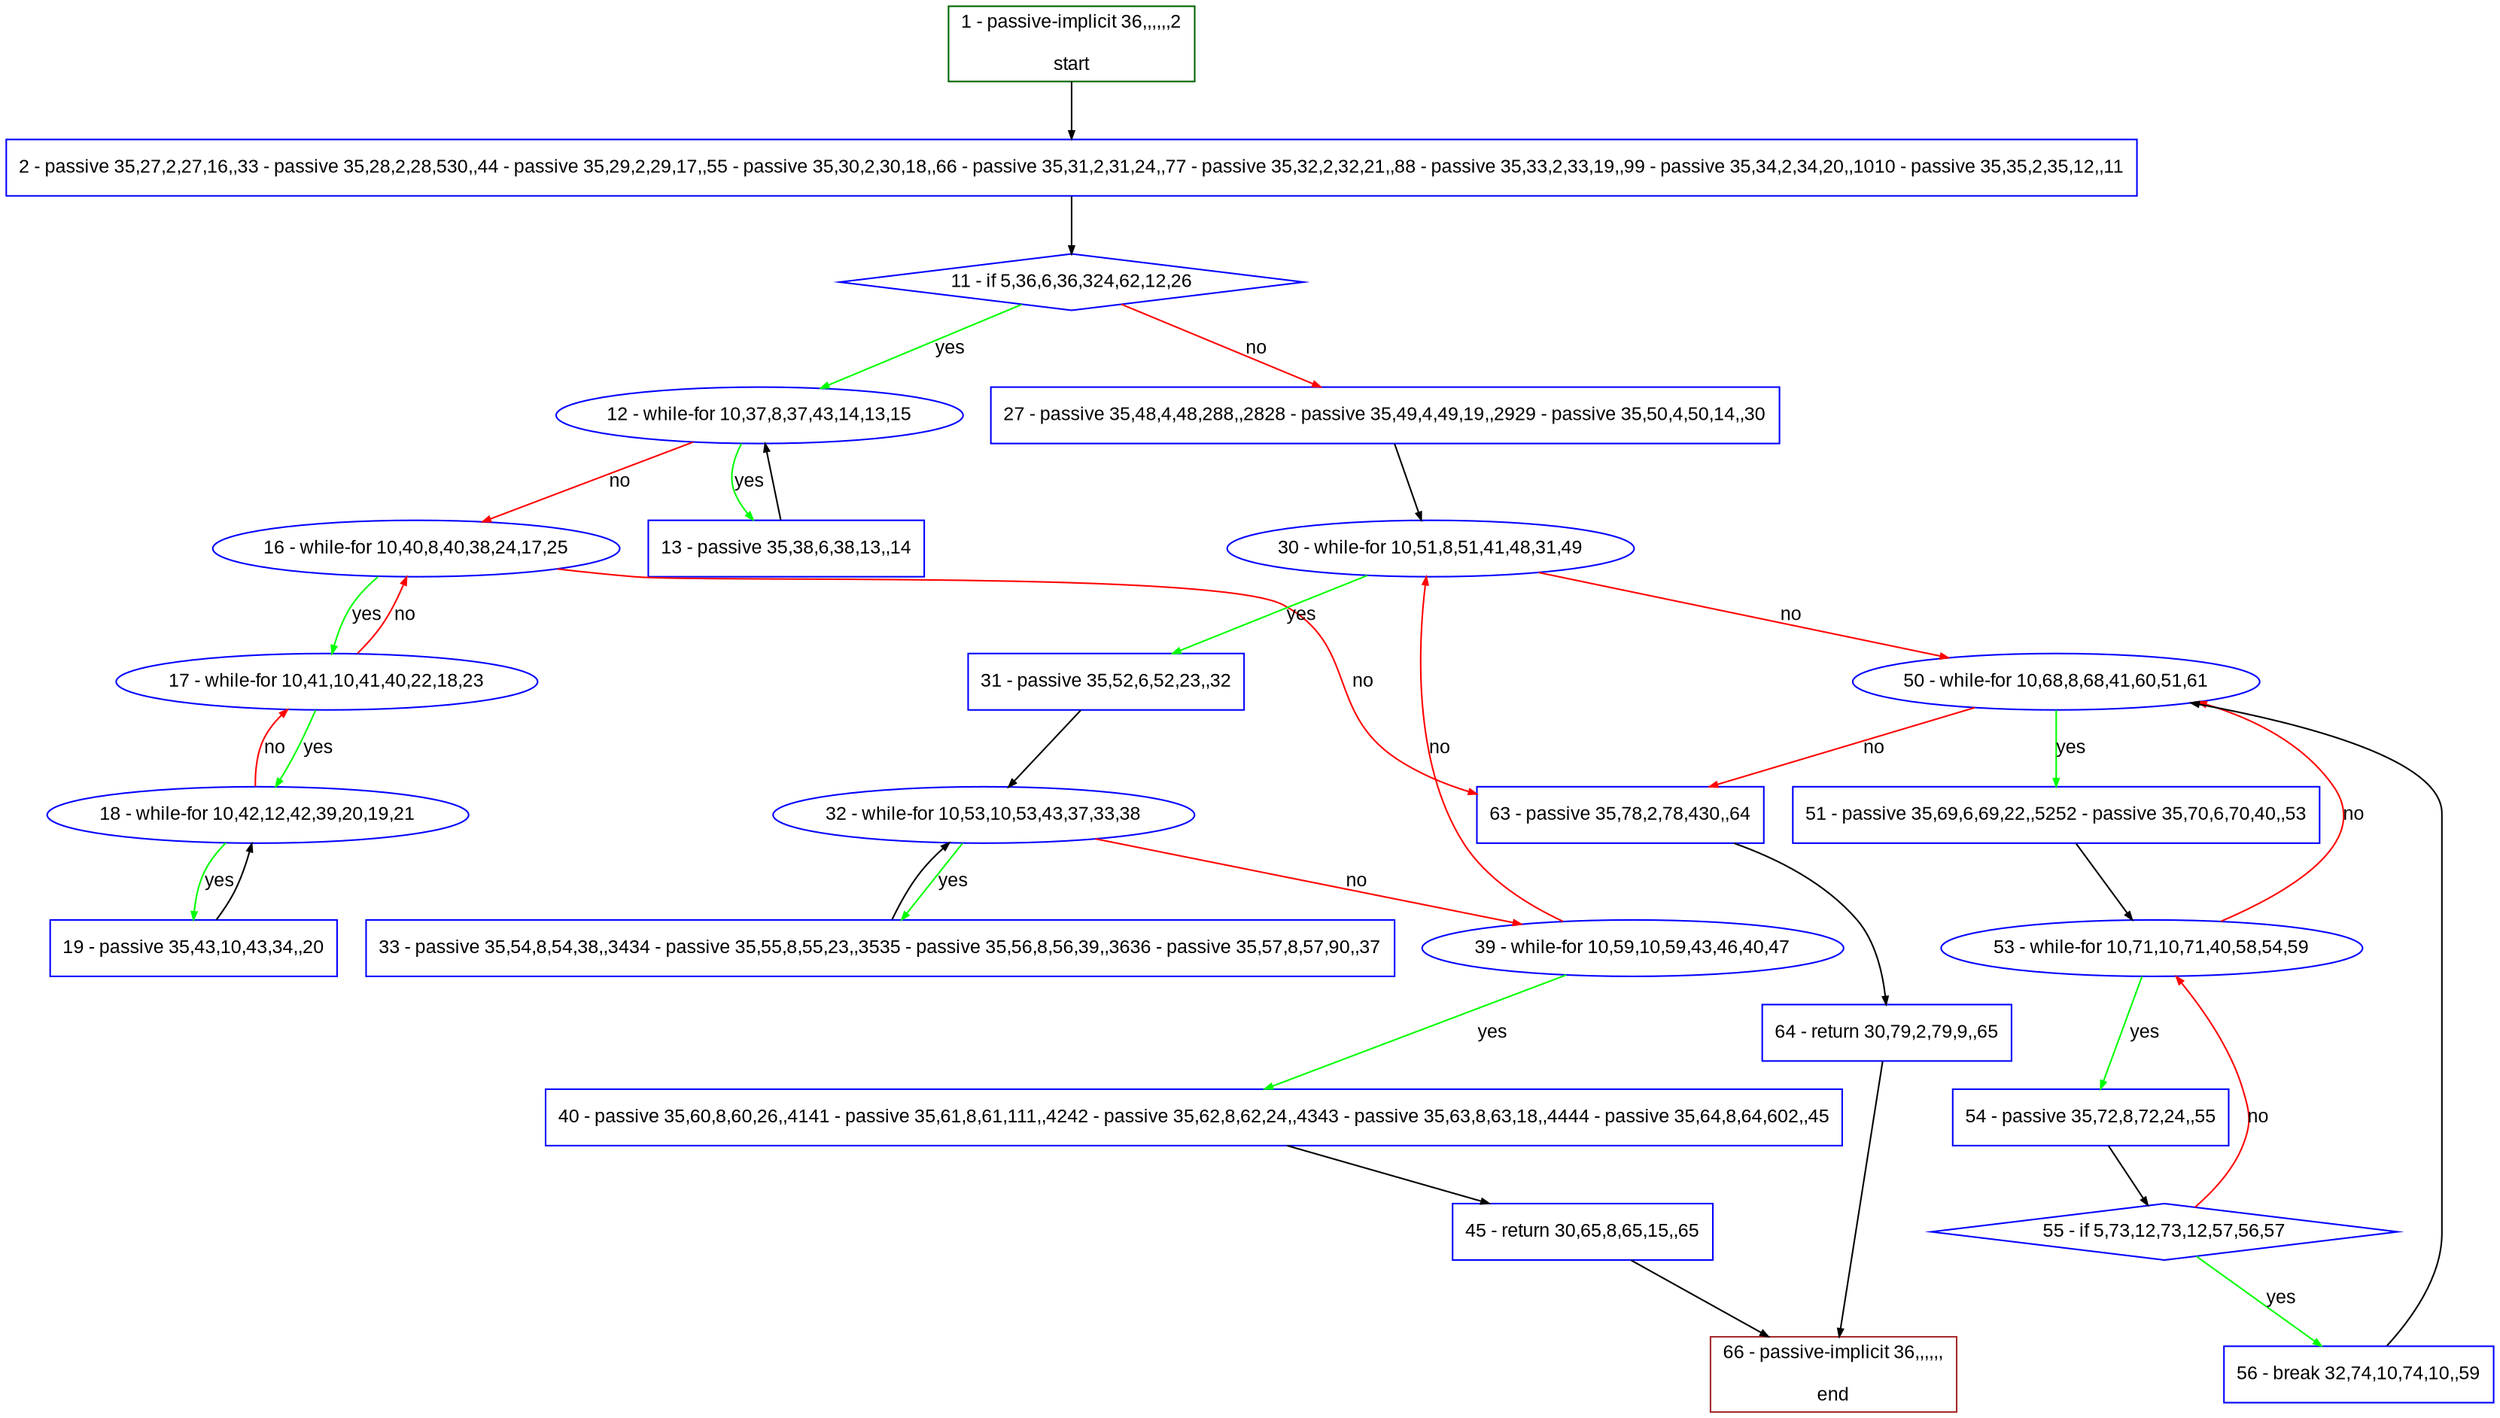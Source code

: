 digraph "" {
  graph [pack="true", label="", fontsize="12", packmode="clust", fontname="Arial", fillcolor="#FFFFCC", bgcolor="white", style="rounded,filled", compound="true"];
  node [node_initialized="no", label="", color="grey", fontsize="12", fillcolor="white", fontname="Arial", style="filled", shape="rectangle", compound="true", fixedsize="false"];
  edge [fontcolor="black", arrowhead="normal", arrowtail="none", arrowsize="0.5", ltail="", label="", color="black", fontsize="12", lhead="", fontname="Arial", dir="forward", compound="true"];
  __N1 [label="2 - passive 35,27,2,27,16,,33 - passive 35,28,2,28,530,,44 - passive 35,29,2,29,17,,55 - passive 35,30,2,30,18,,66 - passive 35,31,2,31,24,,77 - passive 35,32,2,32,21,,88 - passive 35,33,2,33,19,,99 - passive 35,34,2,34,20,,1010 - passive 35,35,2,35,12,,11", color="#0000ff", fillcolor="#ffffff", style="filled", shape="box"];
  __N2 [label="1 - passive-implicit 36,,,,,,2\n\nstart", color="#006400", fillcolor="#ffffff", style="filled", shape="box"];
  __N3 [label="11 - if 5,36,6,36,324,62,12,26", color="#0000ff", fillcolor="#ffffff", style="filled", shape="diamond"];
  __N4 [label="12 - while-for 10,37,8,37,43,14,13,15", color="#0000ff", fillcolor="#ffffff", style="filled", shape="oval"];
  __N5 [label="27 - passive 35,48,4,48,288,,2828 - passive 35,49,4,49,19,,2929 - passive 35,50,4,50,14,,30", color="#0000ff", fillcolor="#ffffff", style="filled", shape="box"];
  __N6 [label="13 - passive 35,38,6,38,13,,14", color="#0000ff", fillcolor="#ffffff", style="filled", shape="box"];
  __N7 [label="16 - while-for 10,40,8,40,38,24,17,25", color="#0000ff", fillcolor="#ffffff", style="filled", shape="oval"];
  __N8 [label="17 - while-for 10,41,10,41,40,22,18,23", color="#0000ff", fillcolor="#ffffff", style="filled", shape="oval"];
  __N9 [label="63 - passive 35,78,2,78,430,,64", color="#0000ff", fillcolor="#ffffff", style="filled", shape="box"];
  __N10 [label="18 - while-for 10,42,12,42,39,20,19,21", color="#0000ff", fillcolor="#ffffff", style="filled", shape="oval"];
  __N11 [label="19 - passive 35,43,10,43,34,,20", color="#0000ff", fillcolor="#ffffff", style="filled", shape="box"];
  __N12 [label="30 - while-for 10,51,8,51,41,48,31,49", color="#0000ff", fillcolor="#ffffff", style="filled", shape="oval"];
  __N13 [label="31 - passive 35,52,6,52,23,,32", color="#0000ff", fillcolor="#ffffff", style="filled", shape="box"];
  __N14 [label="50 - while-for 10,68,8,68,41,60,51,61", color="#0000ff", fillcolor="#ffffff", style="filled", shape="oval"];
  __N15 [label="32 - while-for 10,53,10,53,43,37,33,38", color="#0000ff", fillcolor="#ffffff", style="filled", shape="oval"];
  __N16 [label="33 - passive 35,54,8,54,38,,3434 - passive 35,55,8,55,23,,3535 - passive 35,56,8,56,39,,3636 - passive 35,57,8,57,90,,37", color="#0000ff", fillcolor="#ffffff", style="filled", shape="box"];
  __N17 [label="39 - while-for 10,59,10,59,43,46,40,47", color="#0000ff", fillcolor="#ffffff", style="filled", shape="oval"];
  __N18 [label="40 - passive 35,60,8,60,26,,4141 - passive 35,61,8,61,111,,4242 - passive 35,62,8,62,24,,4343 - passive 35,63,8,63,18,,4444 - passive 35,64,8,64,602,,45", color="#0000ff", fillcolor="#ffffff", style="filled", shape="box"];
  __N19 [label="45 - return 30,65,8,65,15,,65", color="#0000ff", fillcolor="#ffffff", style="filled", shape="box"];
  __N20 [label="66 - passive-implicit 36,,,,,,\n\nend", color="#a52a2a", fillcolor="#ffffff", style="filled", shape="box"];
  __N21 [label="51 - passive 35,69,6,69,22,,5252 - passive 35,70,6,70,40,,53", color="#0000ff", fillcolor="#ffffff", style="filled", shape="box"];
  __N22 [label="53 - while-for 10,71,10,71,40,58,54,59", color="#0000ff", fillcolor="#ffffff", style="filled", shape="oval"];
  __N23 [label="54 - passive 35,72,8,72,24,,55", color="#0000ff", fillcolor="#ffffff", style="filled", shape="box"];
  __N24 [label="55 - if 5,73,12,73,12,57,56,57", color="#0000ff", fillcolor="#ffffff", style="filled", shape="diamond"];
  __N25 [label="56 - break 32,74,10,74,10,,59", color="#0000ff", fillcolor="#ffffff", style="filled", shape="box"];
  __N26 [label="64 - return 30,79,2,79,9,,65", color="#0000ff", fillcolor="#ffffff", style="filled", shape="box"];
  __N2 -> __N1 [arrowhead="normal", arrowtail="none", color="#000000", label="", dir="forward"];
  __N1 -> __N3 [arrowhead="normal", arrowtail="none", color="#000000", label="", dir="forward"];
  __N3 -> __N4 [arrowhead="normal", arrowtail="none", color="#00ff00", label="yes", dir="forward"];
  __N3 -> __N5 [arrowhead="normal", arrowtail="none", color="#ff0000", label="no", dir="forward"];
  __N4 -> __N6 [arrowhead="normal", arrowtail="none", color="#00ff00", label="yes", dir="forward"];
  __N6 -> __N4 [arrowhead="normal", arrowtail="none", color="#000000", label="", dir="forward"];
  __N4 -> __N7 [arrowhead="normal", arrowtail="none", color="#ff0000", label="no", dir="forward"];
  __N7 -> __N8 [arrowhead="normal", arrowtail="none", color="#00ff00", label="yes", dir="forward"];
  __N8 -> __N7 [arrowhead="normal", arrowtail="none", color="#ff0000", label="no", dir="forward"];
  __N7 -> __N9 [arrowhead="normal", arrowtail="none", color="#ff0000", label="no", dir="forward"];
  __N8 -> __N10 [arrowhead="normal", arrowtail="none", color="#00ff00", label="yes", dir="forward"];
  __N10 -> __N8 [arrowhead="normal", arrowtail="none", color="#ff0000", label="no", dir="forward"];
  __N10 -> __N11 [arrowhead="normal", arrowtail="none", color="#00ff00", label="yes", dir="forward"];
  __N11 -> __N10 [arrowhead="normal", arrowtail="none", color="#000000", label="", dir="forward"];
  __N5 -> __N12 [arrowhead="normal", arrowtail="none", color="#000000", label="", dir="forward"];
  __N12 -> __N13 [arrowhead="normal", arrowtail="none", color="#00ff00", label="yes", dir="forward"];
  __N12 -> __N14 [arrowhead="normal", arrowtail="none", color="#ff0000", label="no", dir="forward"];
  __N13 -> __N15 [arrowhead="normal", arrowtail="none", color="#000000", label="", dir="forward"];
  __N15 -> __N16 [arrowhead="normal", arrowtail="none", color="#00ff00", label="yes", dir="forward"];
  __N16 -> __N15 [arrowhead="normal", arrowtail="none", color="#000000", label="", dir="forward"];
  __N15 -> __N17 [arrowhead="normal", arrowtail="none", color="#ff0000", label="no", dir="forward"];
  __N17 -> __N12 [arrowhead="normal", arrowtail="none", color="#ff0000", label="no", dir="forward"];
  __N17 -> __N18 [arrowhead="normal", arrowtail="none", color="#00ff00", label="yes", dir="forward"];
  __N18 -> __N19 [arrowhead="normal", arrowtail="none", color="#000000", label="", dir="forward"];
  __N19 -> __N20 [arrowhead="normal", arrowtail="none", color="#000000", label="", dir="forward"];
  __N14 -> __N21 [arrowhead="normal", arrowtail="none", color="#00ff00", label="yes", dir="forward"];
  __N14 -> __N9 [arrowhead="normal", arrowtail="none", color="#ff0000", label="no", dir="forward"];
  __N21 -> __N22 [arrowhead="normal", arrowtail="none", color="#000000", label="", dir="forward"];
  __N22 -> __N14 [arrowhead="normal", arrowtail="none", color="#ff0000", label="no", dir="forward"];
  __N22 -> __N23 [arrowhead="normal", arrowtail="none", color="#00ff00", label="yes", dir="forward"];
  __N23 -> __N24 [arrowhead="normal", arrowtail="none", color="#000000", label="", dir="forward"];
  __N24 -> __N22 [arrowhead="normal", arrowtail="none", color="#ff0000", label="no", dir="forward"];
  __N24 -> __N25 [arrowhead="normal", arrowtail="none", color="#00ff00", label="yes", dir="forward"];
  __N25 -> __N14 [arrowhead="normal", arrowtail="none", color="#000000", label="", dir="forward"];
  __N9 -> __N26 [arrowhead="normal", arrowtail="none", color="#000000", label="", dir="forward"];
  __N26 -> __N20 [arrowhead="normal", arrowtail="none", color="#000000", label="", dir="forward"];
}
